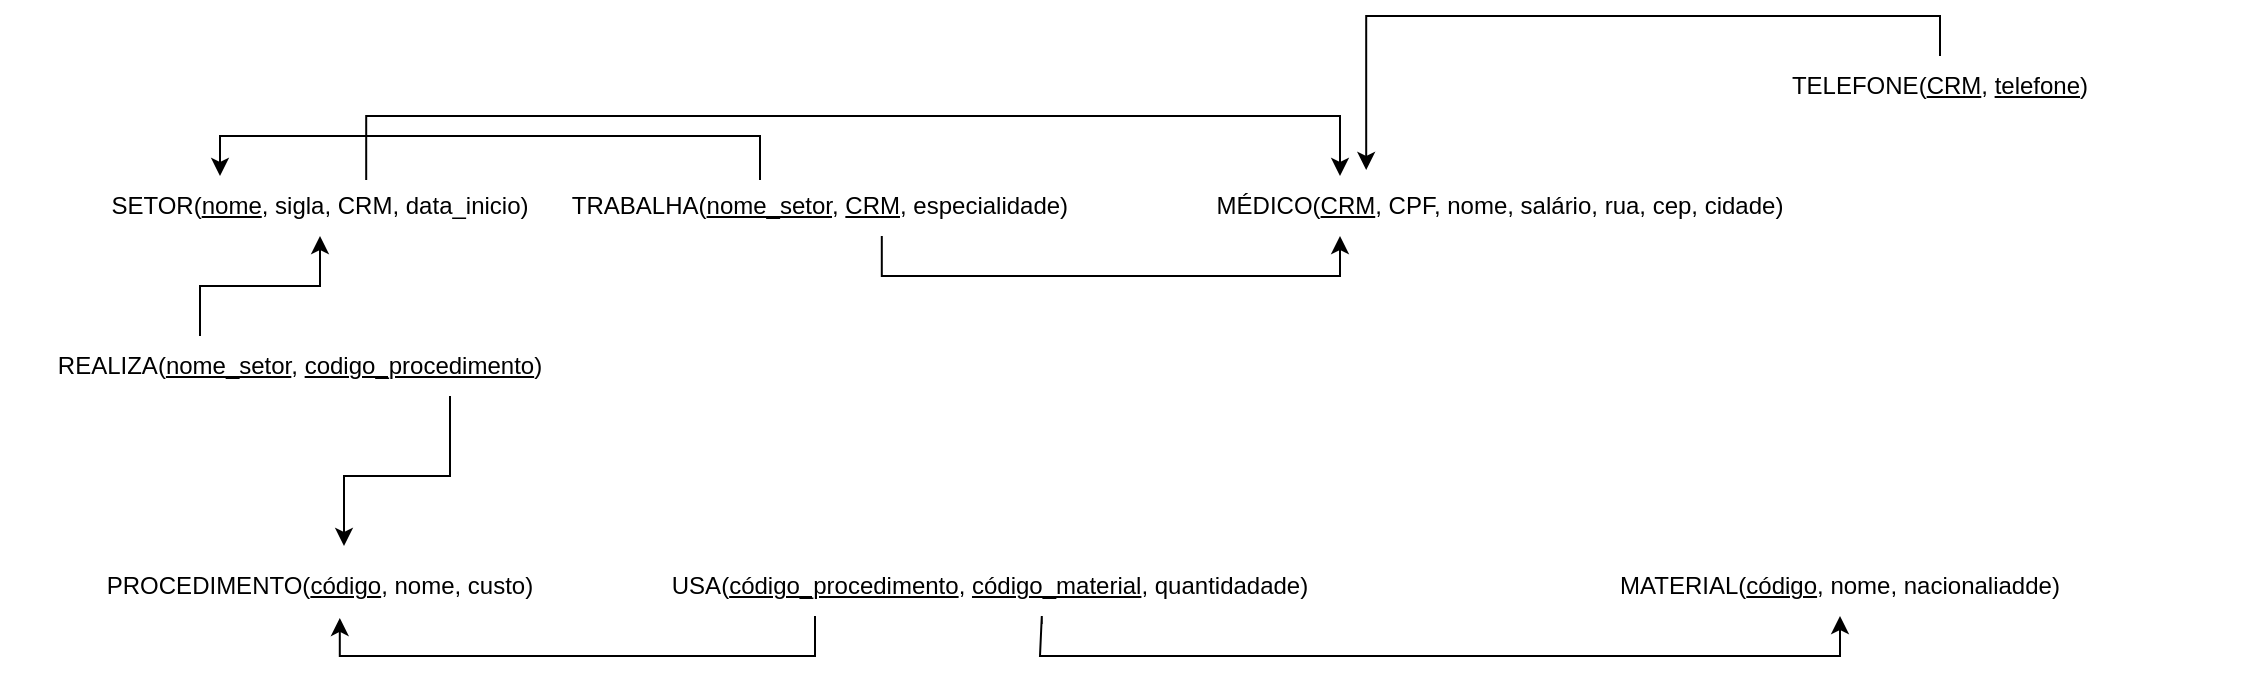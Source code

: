 <mxfile version="14.5.1" type="device"><diagram id="sc_uNpG2ERTzj7c1OQ8L" name="Página-1"><mxGraphModel dx="1320" dy="1718" grid="1" gridSize="10" guides="1" tooltips="1" connect="1" arrows="1" fold="1" page="1" pageScale="1" pageWidth="1600" pageHeight="1200" math="0" shadow="0"><root><mxCell id="0"/><mxCell id="1" parent="0"/><mxCell id="_FwF2my3Eg_KFtZKnVWE-1" value="PROCEDIMENTO(&lt;u&gt;código&lt;/u&gt;, nome, custo)" style="text;html=1;strokeColor=none;fillColor=none;align=center;verticalAlign=middle;whiteSpace=wrap;rounded=0;" vertex="1" parent="1"><mxGeometry x="40" y="160" width="300" height="30" as="geometry"/></mxCell><mxCell id="_FwF2my3Eg_KFtZKnVWE-2" value="MATERIAL(&lt;u&gt;código&lt;/u&gt;, nome, nacionaliadde)" style="text;html=1;strokeColor=none;fillColor=none;align=center;verticalAlign=middle;whiteSpace=wrap;rounded=0;" vertex="1" parent="1"><mxGeometry x="800" y="160" width="300" height="30" as="geometry"/></mxCell><mxCell id="_FwF2my3Eg_KFtZKnVWE-6" style="edgeStyle=orthogonalEdgeStyle;rounded=0;orthogonalLoop=1;jettySize=auto;html=1;exitX=0.25;exitY=1;exitDx=0;exitDy=0;entryX=0.533;entryY=1.033;entryDx=0;entryDy=0;entryPerimeter=0;" edge="1" parent="1" source="_FwF2my3Eg_KFtZKnVWE-3" target="_FwF2my3Eg_KFtZKnVWE-1"><mxGeometry relative="1" as="geometry"/></mxCell><mxCell id="_FwF2my3Eg_KFtZKnVWE-7" style="edgeStyle=orthogonalEdgeStyle;rounded=0;orthogonalLoop=1;jettySize=auto;html=1;exitX=0.574;exitY=1.133;exitDx=0;exitDy=0;entryX=0.5;entryY=1;entryDx=0;entryDy=0;exitPerimeter=0;" edge="1" parent="1" source="_FwF2my3Eg_KFtZKnVWE-3" target="_FwF2my3Eg_KFtZKnVWE-2"><mxGeometry relative="1" as="geometry"><Array as="points"><mxPoint x="551" y="190"/><mxPoint x="550" y="210"/><mxPoint x="950" y="210"/></Array></mxGeometry></mxCell><mxCell id="_FwF2my3Eg_KFtZKnVWE-3" value="USA(&lt;u&gt;código_procedimento&lt;/u&gt;, &lt;u&gt;código_material&lt;/u&gt;, quantidadade)" style="text;html=1;strokeColor=none;fillColor=none;align=center;verticalAlign=middle;whiteSpace=wrap;rounded=0;" vertex="1" parent="1"><mxGeometry x="350" y="160" width="350" height="30" as="geometry"/></mxCell><mxCell id="_FwF2my3Eg_KFtZKnVWE-17" style="edgeStyle=orthogonalEdgeStyle;rounded=0;orthogonalLoop=1;jettySize=auto;html=1;exitX=0.577;exitY=0.067;exitDx=0;exitDy=0;exitPerimeter=0;" edge="1" parent="1" source="_FwF2my3Eg_KFtZKnVWE-8"><mxGeometry relative="1" as="geometry"><mxPoint x="700" y="-30" as="targetPoint"/><Array as="points"><mxPoint x="213" y="-60"/><mxPoint x="700" y="-60"/></Array></mxGeometry></mxCell><mxCell id="_FwF2my3Eg_KFtZKnVWE-8" value="SETOR(&lt;u&gt;nome&lt;/u&gt;, sigla, CRM, data_inicio)" style="text;html=1;strokeColor=none;fillColor=none;align=center;verticalAlign=middle;whiteSpace=wrap;rounded=0;" vertex="1" parent="1"><mxGeometry x="40" y="-30" width="300" height="30" as="geometry"/></mxCell><mxCell id="_FwF2my3Eg_KFtZKnVWE-10" style="edgeStyle=orthogonalEdgeStyle;rounded=0;orthogonalLoop=1;jettySize=auto;html=1;entryX=0.5;entryY=1;entryDx=0;entryDy=0;" edge="1" parent="1" source="_FwF2my3Eg_KFtZKnVWE-9" target="_FwF2my3Eg_KFtZKnVWE-8"><mxGeometry relative="1" as="geometry"><Array as="points"><mxPoint x="130" y="25"/><mxPoint x="190" y="25"/></Array></mxGeometry></mxCell><mxCell id="_FwF2my3Eg_KFtZKnVWE-11" style="edgeStyle=orthogonalEdgeStyle;rounded=0;orthogonalLoop=1;jettySize=auto;html=1;exitX=0.75;exitY=1;exitDx=0;exitDy=0;entryX=0.54;entryY=-0.167;entryDx=0;entryDy=0;entryPerimeter=0;" edge="1" parent="1" source="_FwF2my3Eg_KFtZKnVWE-9" target="_FwF2my3Eg_KFtZKnVWE-1"><mxGeometry relative="1" as="geometry"/></mxCell><mxCell id="_FwF2my3Eg_KFtZKnVWE-9" value="REALIZA(&lt;u&gt;nome_setor&lt;/u&gt;, &lt;u&gt;codigo_procedimento&lt;/u&gt;)" style="text;html=1;strokeColor=none;fillColor=none;align=center;verticalAlign=middle;whiteSpace=wrap;rounded=0;" vertex="1" parent="1"><mxGeometry x="30" y="50" width="300" height="30" as="geometry"/></mxCell><mxCell id="_FwF2my3Eg_KFtZKnVWE-12" value="MÉDICO(&lt;u&gt;CRM&lt;/u&gt;, CPF, nome, salário, rua, cep, cidade)" style="text;html=1;strokeColor=none;fillColor=none;align=center;verticalAlign=middle;whiteSpace=wrap;rounded=0;" vertex="1" parent="1"><mxGeometry x="630" y="-30" width="300" height="30" as="geometry"/></mxCell><mxCell id="_FwF2my3Eg_KFtZKnVWE-14" style="edgeStyle=orthogonalEdgeStyle;rounded=0;orthogonalLoop=1;jettySize=auto;html=1;exitX=0.4;exitY=0.067;exitDx=0;exitDy=0;exitPerimeter=0;" edge="1" parent="1" source="_FwF2my3Eg_KFtZKnVWE-13" target="_FwF2my3Eg_KFtZKnVWE-8"><mxGeometry relative="1" as="geometry"><mxPoint x="150" y="-30" as="targetPoint"/><Array as="points"><mxPoint x="410" y="-50"/><mxPoint x="140" y="-50"/></Array></mxGeometry></mxCell><mxCell id="_FwF2my3Eg_KFtZKnVWE-15" style="edgeStyle=orthogonalEdgeStyle;rounded=0;orthogonalLoop=1;jettySize=auto;html=1;exitX=0.603;exitY=1;exitDx=0;exitDy=0;exitPerimeter=0;" edge="1" parent="1" source="_FwF2my3Eg_KFtZKnVWE-13" target="_FwF2my3Eg_KFtZKnVWE-12"><mxGeometry relative="1" as="geometry"><mxPoint x="700" y="-1" as="targetPoint"/><Array as="points"><mxPoint x="471" y="20"/><mxPoint x="700" y="20"/></Array></mxGeometry></mxCell><mxCell id="_FwF2my3Eg_KFtZKnVWE-13" value="TRABALHA(&lt;u&gt;nome_setor&lt;/u&gt;, &lt;u&gt;CRM&lt;/u&gt;, especialidade)" style="text;html=1;strokeColor=none;fillColor=none;align=center;verticalAlign=middle;whiteSpace=wrap;rounded=0;" vertex="1" parent="1"><mxGeometry x="290" y="-30" width="300" height="30" as="geometry"/></mxCell><mxCell id="_FwF2my3Eg_KFtZKnVWE-19" style="edgeStyle=orthogonalEdgeStyle;rounded=0;orthogonalLoop=1;jettySize=auto;html=1;exitX=0.5;exitY=0;exitDx=0;exitDy=0;entryX=0.277;entryY=-0.1;entryDx=0;entryDy=0;entryPerimeter=0;" edge="1" parent="1" source="_FwF2my3Eg_KFtZKnVWE-18" target="_FwF2my3Eg_KFtZKnVWE-12"><mxGeometry relative="1" as="geometry"/></mxCell><mxCell id="_FwF2my3Eg_KFtZKnVWE-18" value="TELEFONE(&lt;u&gt;CRM&lt;/u&gt;, &lt;u&gt;telefone&lt;/u&gt;)" style="text;html=1;strokeColor=none;fillColor=none;align=center;verticalAlign=middle;whiteSpace=wrap;rounded=0;" vertex="1" parent="1"><mxGeometry x="850" y="-90" width="300" height="30" as="geometry"/></mxCell></root></mxGraphModel></diagram></mxfile>
